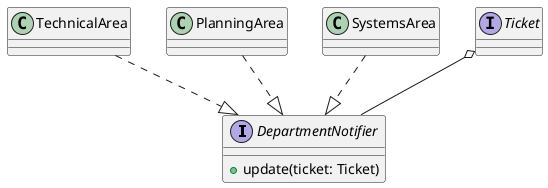 @startuml

interface DepartmentNotifier {
    +update(ticket: Ticket)
}

class TechnicalArea
class PlanningArea
class SystemsArea

interface Ticket

TechnicalArea ..|> DepartmentNotifier
PlanningArea ..|> DepartmentNotifier
SystemsArea ..|> DepartmentNotifier

Ticket o-- DepartmentNotifier
@enduml
